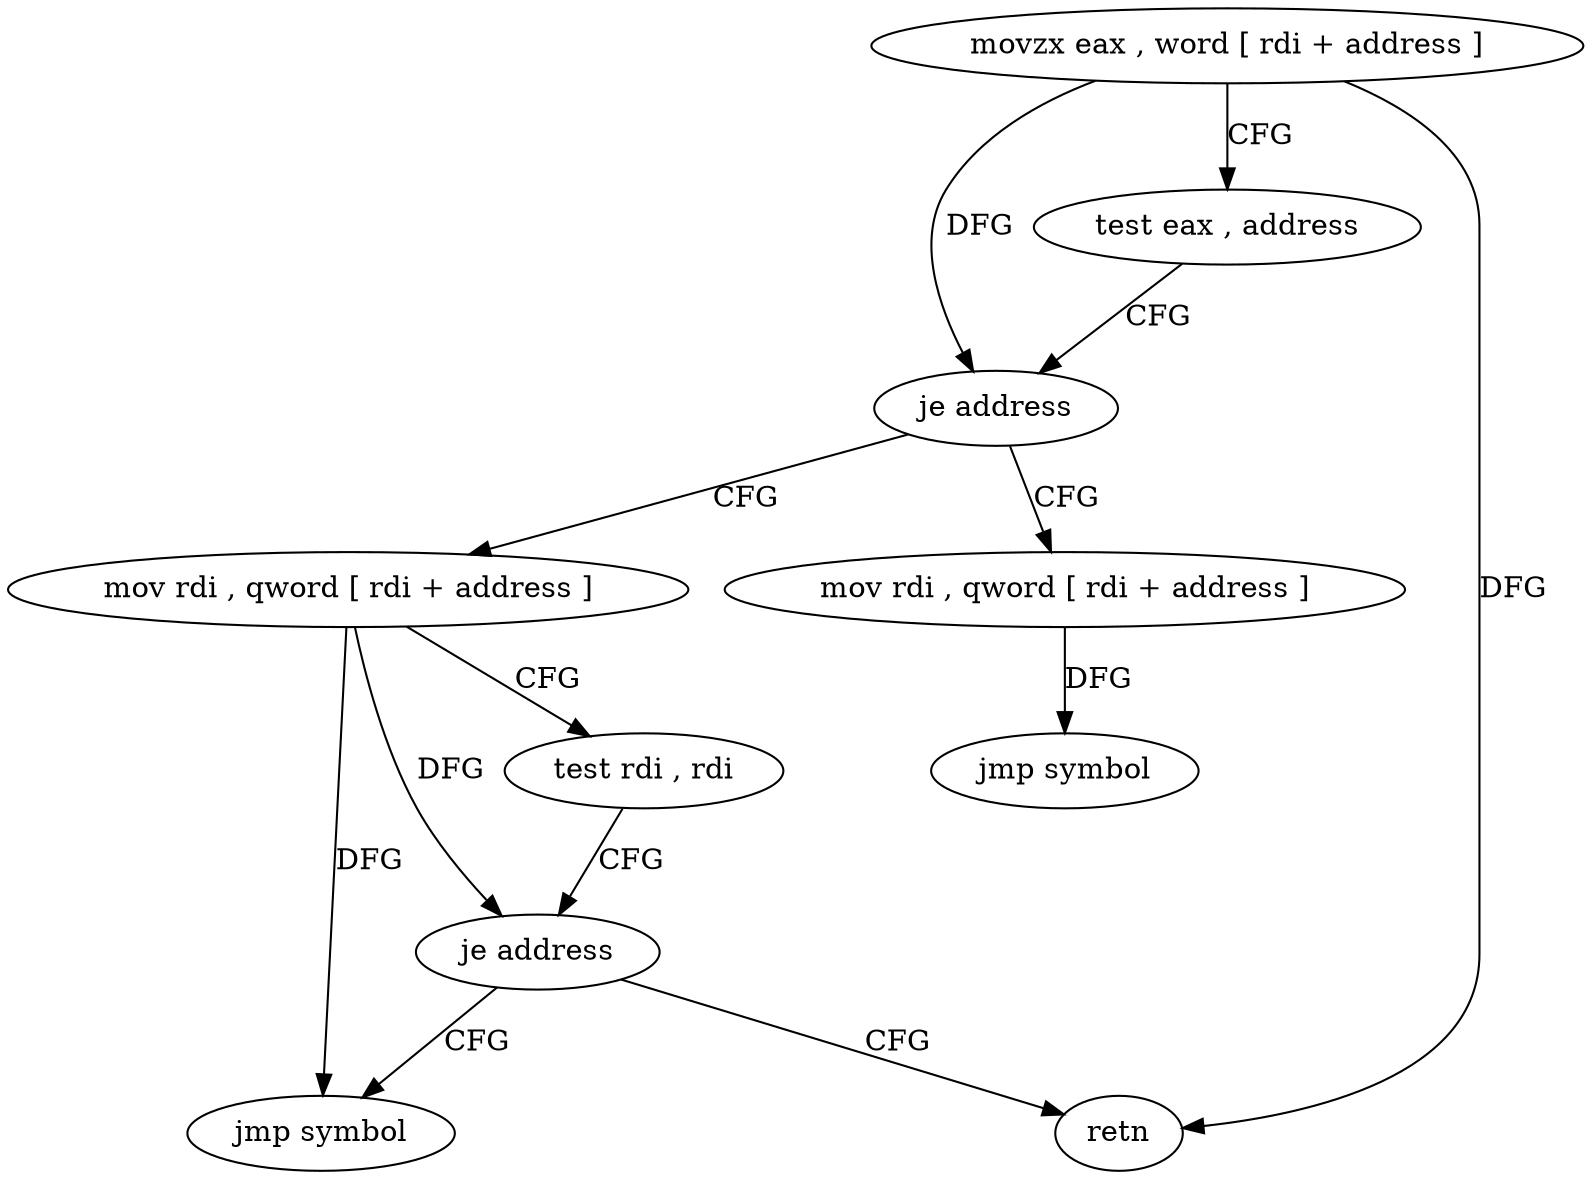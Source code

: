digraph "func" {
"4210592" [label = "movzx eax , word [ rdi + address ]" ]
"4210596" [label = "test eax , address" ]
"4210601" [label = "je address" ]
"4210617" [label = "mov rdi , qword [ rdi + address ]" ]
"4210603" [label = "mov rdi , qword [ rdi + address ]" ]
"4210621" [label = "jmp symbol" ]
"4210607" [label = "test rdi , rdi" ]
"4210610" [label = "je address" ]
"4210626" [label = "retn" ]
"4210612" [label = "jmp symbol" ]
"4210592" -> "4210596" [ label = "CFG" ]
"4210592" -> "4210601" [ label = "DFG" ]
"4210592" -> "4210626" [ label = "DFG" ]
"4210596" -> "4210601" [ label = "CFG" ]
"4210601" -> "4210617" [ label = "CFG" ]
"4210601" -> "4210603" [ label = "CFG" ]
"4210617" -> "4210621" [ label = "DFG" ]
"4210603" -> "4210607" [ label = "CFG" ]
"4210603" -> "4210610" [ label = "DFG" ]
"4210603" -> "4210612" [ label = "DFG" ]
"4210607" -> "4210610" [ label = "CFG" ]
"4210610" -> "4210626" [ label = "CFG" ]
"4210610" -> "4210612" [ label = "CFG" ]
}
